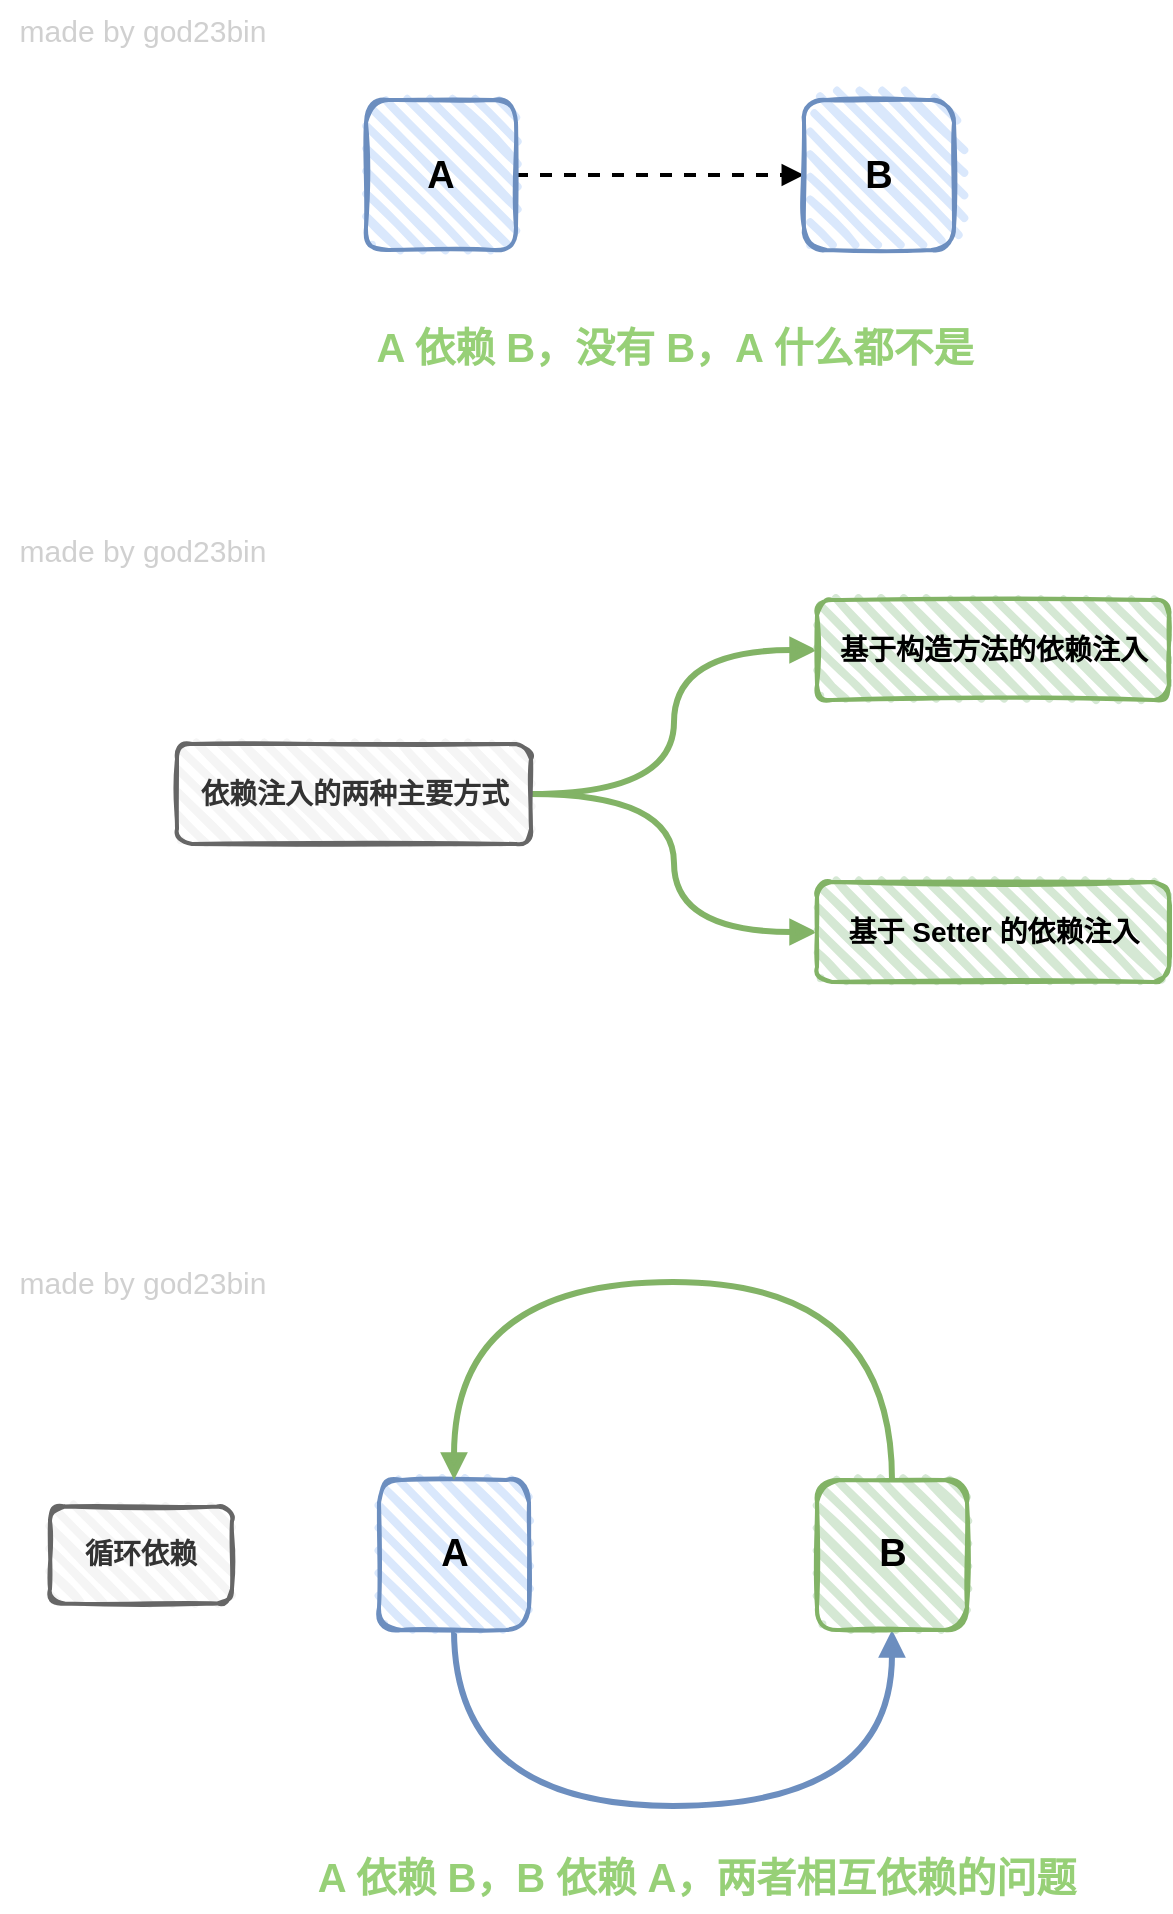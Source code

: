 <mxfile version="21.5.0" type="github">
  <diagram name="第 1 页" id="yASNAl4SJbTepCrGvHwo">
    <mxGraphModel dx="1388" dy="577" grid="0" gridSize="10" guides="1" tooltips="1" connect="1" arrows="1" fold="1" page="0" pageScale="1" pageWidth="827" pageHeight="1169" math="0" shadow="0">
      <root>
        <mxCell id="0" />
        <mxCell id="1" parent="0" />
        <mxCell id="1CYka7XP4tXuZ3wrE9-C-7" style="edgeStyle=orthogonalEdgeStyle;rounded=0;orthogonalLoop=1;jettySize=auto;html=1;entryX=0;entryY=0.5;entryDx=0;entryDy=0;strokeWidth=2;endArrow=block;endFill=1;dashed=1;" edge="1" parent="1" source="1CYka7XP4tXuZ3wrE9-C-1" target="1CYka7XP4tXuZ3wrE9-C-2">
          <mxGeometry relative="1" as="geometry" />
        </mxCell>
        <mxCell id="1CYka7XP4tXuZ3wrE9-C-1" value="&lt;font style=&quot;font-size: 19px;&quot;&gt;&lt;b&gt;A&lt;/b&gt;&lt;/font&gt;" style="rounded=1;whiteSpace=wrap;html=1;strokeWidth=2;fillWeight=4;hachureGap=8;hachureAngle=45;fillColor=#dae8fc;sketch=1;strokeColor=#6c8ebf;" vertex="1" parent="1">
          <mxGeometry x="126" y="261" width="75" height="75" as="geometry" />
        </mxCell>
        <mxCell id="1CYka7XP4tXuZ3wrE9-C-2" value="&lt;span style=&quot;font-size: 19px;&quot;&gt;&lt;b&gt;B&lt;br&gt;&lt;/b&gt;&lt;/span&gt;" style="rounded=1;whiteSpace=wrap;html=1;strokeWidth=2;fillWeight=4;hachureGap=8;hachureAngle=45;fillColor=#dae8fc;sketch=1;strokeColor=#6c8ebf;" vertex="1" parent="1">
          <mxGeometry x="345" y="261" width="75" height="75" as="geometry" />
        </mxCell>
        <mxCell id="1CYka7XP4tXuZ3wrE9-C-8" value="&lt;font color=&quot;#97d077&quot; style=&quot;font-size: 20px;&quot;&gt;&lt;b&gt;A 依赖 B，没有 B，A 什么都不是&lt;/b&gt;&lt;/font&gt;" style="text;html=1;align=center;verticalAlign=middle;resizable=0;points=[];autosize=1;strokeColor=none;fillColor=none;" vertex="1" parent="1">
          <mxGeometry x="121" y="366" width="317" height="36" as="geometry" />
        </mxCell>
        <mxCell id="1CYka7XP4tXuZ3wrE9-C-10" value="&lt;font style=&quot;font-size: 15px;&quot; color=&quot;#666666&quot;&gt;made by god23bin&lt;/font&gt;" style="text;html=1;align=center;verticalAlign=middle;resizable=0;points=[];autosize=1;strokeColor=none;fillColor=none;opacity=50;textOpacity=30;rotation=0;" vertex="1" parent="1">
          <mxGeometry x="-57" y="211" width="141" height="30" as="geometry" />
        </mxCell>
        <mxCell id="1CYka7XP4tXuZ3wrE9-C-15" style="edgeStyle=orthogonalEdgeStyle;rounded=0;orthogonalLoop=1;jettySize=auto;html=1;entryX=0;entryY=0.5;entryDx=0;entryDy=0;curved=1;fillColor=#d5e8d4;strokeColor=#82b366;endArrow=block;endFill=1;strokeWidth=3;" edge="1" parent="1" source="1CYka7XP4tXuZ3wrE9-C-12" target="1CYka7XP4tXuZ3wrE9-C-13">
          <mxGeometry relative="1" as="geometry" />
        </mxCell>
        <mxCell id="1CYka7XP4tXuZ3wrE9-C-16" style="edgeStyle=orthogonalEdgeStyle;rounded=0;orthogonalLoop=1;jettySize=auto;html=1;entryX=0;entryY=0.5;entryDx=0;entryDy=0;curved=1;fillColor=#d5e8d4;strokeColor=#82b366;endArrow=block;endFill=1;strokeWidth=3;" edge="1" parent="1" source="1CYka7XP4tXuZ3wrE9-C-12" target="1CYka7XP4tXuZ3wrE9-C-14">
          <mxGeometry relative="1" as="geometry" />
        </mxCell>
        <mxCell id="1CYka7XP4tXuZ3wrE9-C-12" value="&lt;font style=&quot;font-size: 14px;&quot;&gt;&lt;b&gt;依赖注入的两种主要方式&lt;/b&gt;&lt;/font&gt;" style="rounded=1;whiteSpace=wrap;html=1;strokeWidth=2;fillWeight=4;hachureGap=8;hachureAngle=45;sketch=1;fillColor=#f5f5f5;fontColor=#333333;strokeColor=#666666;" vertex="1" parent="1">
          <mxGeometry x="31.5" y="583" width="177" height="50" as="geometry" />
        </mxCell>
        <mxCell id="1CYka7XP4tXuZ3wrE9-C-13" value="&lt;font style=&quot;font-size: 14px;&quot;&gt;&lt;b&gt;基于构造方法的依赖注入&lt;/b&gt;&lt;/font&gt;" style="rounded=1;whiteSpace=wrap;html=1;strokeWidth=2;fillWeight=4;hachureGap=8;hachureAngle=45;fillColor=#d5e8d4;sketch=1;strokeColor=#82b366;" vertex="1" parent="1">
          <mxGeometry x="351.5" y="511" width="176" height="50" as="geometry" />
        </mxCell>
        <mxCell id="1CYka7XP4tXuZ3wrE9-C-14" value="&lt;font style=&quot;font-size: 14px;&quot;&gt;&lt;b&gt;基于 Setter 的依赖注入&lt;/b&gt;&lt;/font&gt;" style="rounded=1;whiteSpace=wrap;html=1;strokeWidth=2;fillWeight=4;hachureGap=8;hachureAngle=45;fillColor=#d5e8d4;sketch=1;strokeColor=#82b366;" vertex="1" parent="1">
          <mxGeometry x="351.5" y="652" width="176" height="50" as="geometry" />
        </mxCell>
        <mxCell id="1CYka7XP4tXuZ3wrE9-C-17" value="&lt;font style=&quot;font-size: 15px;&quot; color=&quot;#666666&quot;&gt;made by god23bin&lt;/font&gt;" style="text;html=1;align=center;verticalAlign=middle;resizable=0;points=[];autosize=1;strokeColor=none;fillColor=none;opacity=50;textOpacity=30;rotation=0;" vertex="1" parent="1">
          <mxGeometry x="-57" y="471" width="141" height="30" as="geometry" />
        </mxCell>
        <mxCell id="1CYka7XP4tXuZ3wrE9-C-22" style="edgeStyle=orthogonalEdgeStyle;rounded=0;orthogonalLoop=1;jettySize=auto;html=1;exitX=0.5;exitY=1;exitDx=0;exitDy=0;entryX=0.5;entryY=1;entryDx=0;entryDy=0;curved=1;fillColor=#dae8fc;strokeColor=#6c8ebf;strokeWidth=3;endArrow=block;endFill=1;" edge="1" parent="1" source="1CYka7XP4tXuZ3wrE9-C-19" target="1CYka7XP4tXuZ3wrE9-C-20">
          <mxGeometry relative="1" as="geometry">
            <Array as="points">
              <mxPoint x="170.5" y="1113.97" />
              <mxPoint x="388.5" y="1113.97" />
            </Array>
          </mxGeometry>
        </mxCell>
        <mxCell id="1CYka7XP4tXuZ3wrE9-C-19" value="&lt;font style=&quot;font-size: 19px;&quot;&gt;&lt;b&gt;A&lt;/b&gt;&lt;/font&gt;" style="rounded=1;whiteSpace=wrap;html=1;strokeWidth=2;fillWeight=4;hachureGap=8;hachureAngle=45;fillColor=#dae8fc;sketch=1;strokeColor=#6c8ebf;" vertex="1" parent="1">
          <mxGeometry x="132.5" y="950.97" width="75" height="75" as="geometry" />
        </mxCell>
        <mxCell id="1CYka7XP4tXuZ3wrE9-C-23" style="edgeStyle=orthogonalEdgeStyle;rounded=0;orthogonalLoop=1;jettySize=auto;html=1;entryX=0.5;entryY=0;entryDx=0;entryDy=0;curved=1;fillColor=#d5e8d4;strokeColor=#82b366;strokeWidth=3;endArrow=block;endFill=1;" edge="1" parent="1" source="1CYka7XP4tXuZ3wrE9-C-20" target="1CYka7XP4tXuZ3wrE9-C-19">
          <mxGeometry relative="1" as="geometry">
            <Array as="points">
              <mxPoint x="388.5" y="851.97" />
              <mxPoint x="170.5" y="851.97" />
            </Array>
          </mxGeometry>
        </mxCell>
        <mxCell id="1CYka7XP4tXuZ3wrE9-C-20" value="&lt;span style=&quot;font-size: 19px;&quot;&gt;&lt;b&gt;B&lt;br&gt;&lt;/b&gt;&lt;/span&gt;" style="rounded=1;whiteSpace=wrap;html=1;strokeWidth=2;fillWeight=4;hachureGap=8;hachureAngle=45;fillColor=#d5e8d4;sketch=1;strokeColor=#82b366;" vertex="1" parent="1">
          <mxGeometry x="351.5" y="950.97" width="75" height="75" as="geometry" />
        </mxCell>
        <mxCell id="1CYka7XP4tXuZ3wrE9-C-21" value="&lt;font style=&quot;font-size: 15px;&quot; color=&quot;#666666&quot;&gt;made by god23bin&lt;/font&gt;" style="text;html=1;align=center;verticalAlign=middle;resizable=0;points=[];autosize=1;strokeColor=none;fillColor=none;opacity=50;textOpacity=30;rotation=0;" vertex="1" parent="1">
          <mxGeometry x="-57" y="837" width="141" height="30" as="geometry" />
        </mxCell>
        <mxCell id="1CYka7XP4tXuZ3wrE9-C-24" value="&lt;font style=&quot;font-size: 14px;&quot;&gt;&lt;b&gt;循环依赖&lt;/b&gt;&lt;/font&gt;" style="rounded=1;whiteSpace=wrap;html=1;strokeWidth=2;fillWeight=4;hachureGap=8;hachureAngle=45;sketch=1;fillColor=#f5f5f5;fontColor=#333333;strokeColor=#666666;" vertex="1" parent="1">
          <mxGeometry x="-32" y="964.21" width="91" height="48.53" as="geometry" />
        </mxCell>
        <mxCell id="1CYka7XP4tXuZ3wrE9-C-25" value="&lt;font color=&quot;#97d077&quot; style=&quot;font-size: 20px;&quot;&gt;&lt;b&gt;A 依赖 B，B 依赖 A，两者相互依赖的问题&lt;/b&gt;&lt;/font&gt;" style="text;html=1;align=center;verticalAlign=middle;resizable=0;points=[];autosize=1;strokeColor=none;fillColor=none;" vertex="1" parent="1">
          <mxGeometry x="92.5" y="1131" width="397" height="36" as="geometry" />
        </mxCell>
      </root>
    </mxGraphModel>
  </diagram>
</mxfile>

